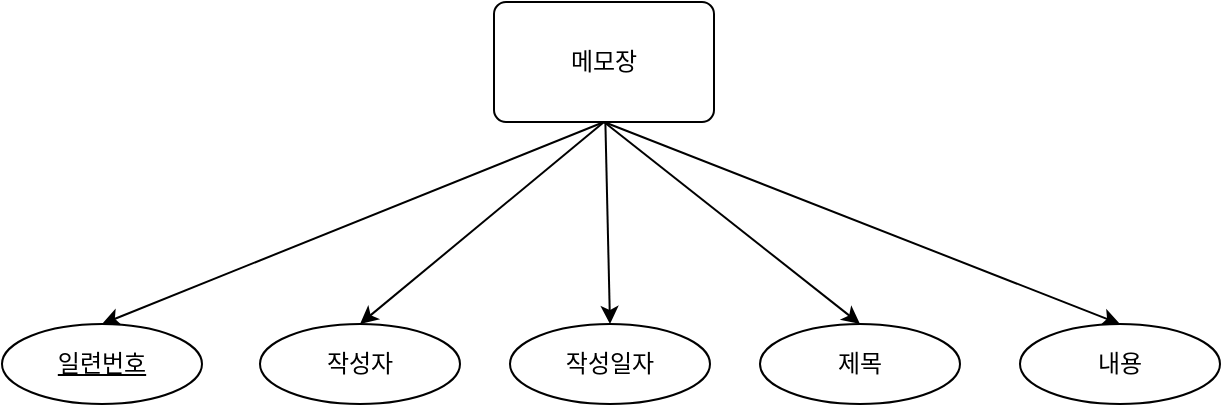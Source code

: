 <mxfile version="21.3.2" type="device">
  <diagram name="페이지-1" id="0ovcC4mYTu4m9HhibKaI">
    <mxGraphModel dx="989" dy="543" grid="1" gridSize="10" guides="1" tooltips="1" connect="1" arrows="1" fold="1" page="1" pageScale="1" pageWidth="4681" pageHeight="3300" math="0" shadow="0">
      <root>
        <mxCell id="0" />
        <mxCell id="1" parent="0" />
        <mxCell id="Eelql4ZmqJmR4dQvURMg-7" style="rounded=0;orthogonalLoop=1;jettySize=auto;html=1;entryX=0.5;entryY=0;entryDx=0;entryDy=0;exitX=0.5;exitY=1;exitDx=0;exitDy=0;" edge="1" parent="1" source="Eelql4ZmqJmR4dQvURMg-1" target="Eelql4ZmqJmR4dQvURMg-2">
          <mxGeometry relative="1" as="geometry" />
        </mxCell>
        <mxCell id="Eelql4ZmqJmR4dQvURMg-8" style="edgeStyle=none;shape=connector;rounded=0;orthogonalLoop=1;jettySize=auto;html=1;entryX=0.5;entryY=0;entryDx=0;entryDy=0;labelBackgroundColor=default;strokeColor=default;fontFamily=Helvetica;fontSize=11;fontColor=default;endArrow=classic;exitX=0.5;exitY=1;exitDx=0;exitDy=0;" edge="1" parent="1" source="Eelql4ZmqJmR4dQvURMg-1" target="Eelql4ZmqJmR4dQvURMg-3">
          <mxGeometry relative="1" as="geometry" />
        </mxCell>
        <mxCell id="Eelql4ZmqJmR4dQvURMg-9" style="edgeStyle=none;shape=connector;rounded=0;orthogonalLoop=1;jettySize=auto;html=1;entryX=0.5;entryY=0;entryDx=0;entryDy=0;labelBackgroundColor=default;strokeColor=default;fontFamily=Helvetica;fontSize=11;fontColor=default;endArrow=classic;" edge="1" parent="1" source="Eelql4ZmqJmR4dQvURMg-1" target="Eelql4ZmqJmR4dQvURMg-4">
          <mxGeometry relative="1" as="geometry" />
        </mxCell>
        <mxCell id="Eelql4ZmqJmR4dQvURMg-10" style="edgeStyle=none;shape=connector;rounded=0;orthogonalLoop=1;jettySize=auto;html=1;entryX=0.5;entryY=0;entryDx=0;entryDy=0;labelBackgroundColor=default;strokeColor=default;fontFamily=Helvetica;fontSize=11;fontColor=default;endArrow=classic;exitX=0.5;exitY=1;exitDx=0;exitDy=0;" edge="1" parent="1" source="Eelql4ZmqJmR4dQvURMg-1" target="Eelql4ZmqJmR4dQvURMg-5">
          <mxGeometry relative="1" as="geometry" />
        </mxCell>
        <mxCell id="Eelql4ZmqJmR4dQvURMg-11" style="edgeStyle=none;shape=connector;rounded=0;orthogonalLoop=1;jettySize=auto;html=1;entryX=0.5;entryY=0;entryDx=0;entryDy=0;labelBackgroundColor=default;strokeColor=default;fontFamily=Helvetica;fontSize=11;fontColor=default;endArrow=classic;exitX=0.5;exitY=1;exitDx=0;exitDy=0;" edge="1" parent="1" source="Eelql4ZmqJmR4dQvURMg-1" target="Eelql4ZmqJmR4dQvURMg-6">
          <mxGeometry relative="1" as="geometry" />
        </mxCell>
        <mxCell id="Eelql4ZmqJmR4dQvURMg-1" value="메모장" style="rounded=1;arcSize=10;whiteSpace=wrap;html=1;align=center;" vertex="1" parent="1">
          <mxGeometry x="717" y="266" width="110" height="60" as="geometry" />
        </mxCell>
        <mxCell id="Eelql4ZmqJmR4dQvURMg-2" value="일련번호" style="ellipse;whiteSpace=wrap;html=1;align=center;fontStyle=4;" vertex="1" parent="1">
          <mxGeometry x="471" y="427" width="100" height="40" as="geometry" />
        </mxCell>
        <mxCell id="Eelql4ZmqJmR4dQvURMg-3" value="작성자" style="ellipse;whiteSpace=wrap;html=1;align=center;" vertex="1" parent="1">
          <mxGeometry x="600" y="427" width="100" height="40" as="geometry" />
        </mxCell>
        <mxCell id="Eelql4ZmqJmR4dQvURMg-4" value="작성일자" style="ellipse;whiteSpace=wrap;html=1;align=center;" vertex="1" parent="1">
          <mxGeometry x="725" y="427" width="100" height="40" as="geometry" />
        </mxCell>
        <mxCell id="Eelql4ZmqJmR4dQvURMg-5" value="제목" style="ellipse;whiteSpace=wrap;html=1;align=center;" vertex="1" parent="1">
          <mxGeometry x="850" y="427" width="100" height="40" as="geometry" />
        </mxCell>
        <mxCell id="Eelql4ZmqJmR4dQvURMg-6" value="내용" style="ellipse;whiteSpace=wrap;html=1;align=center;" vertex="1" parent="1">
          <mxGeometry x="980" y="427" width="100" height="40" as="geometry" />
        </mxCell>
      </root>
    </mxGraphModel>
  </diagram>
</mxfile>
